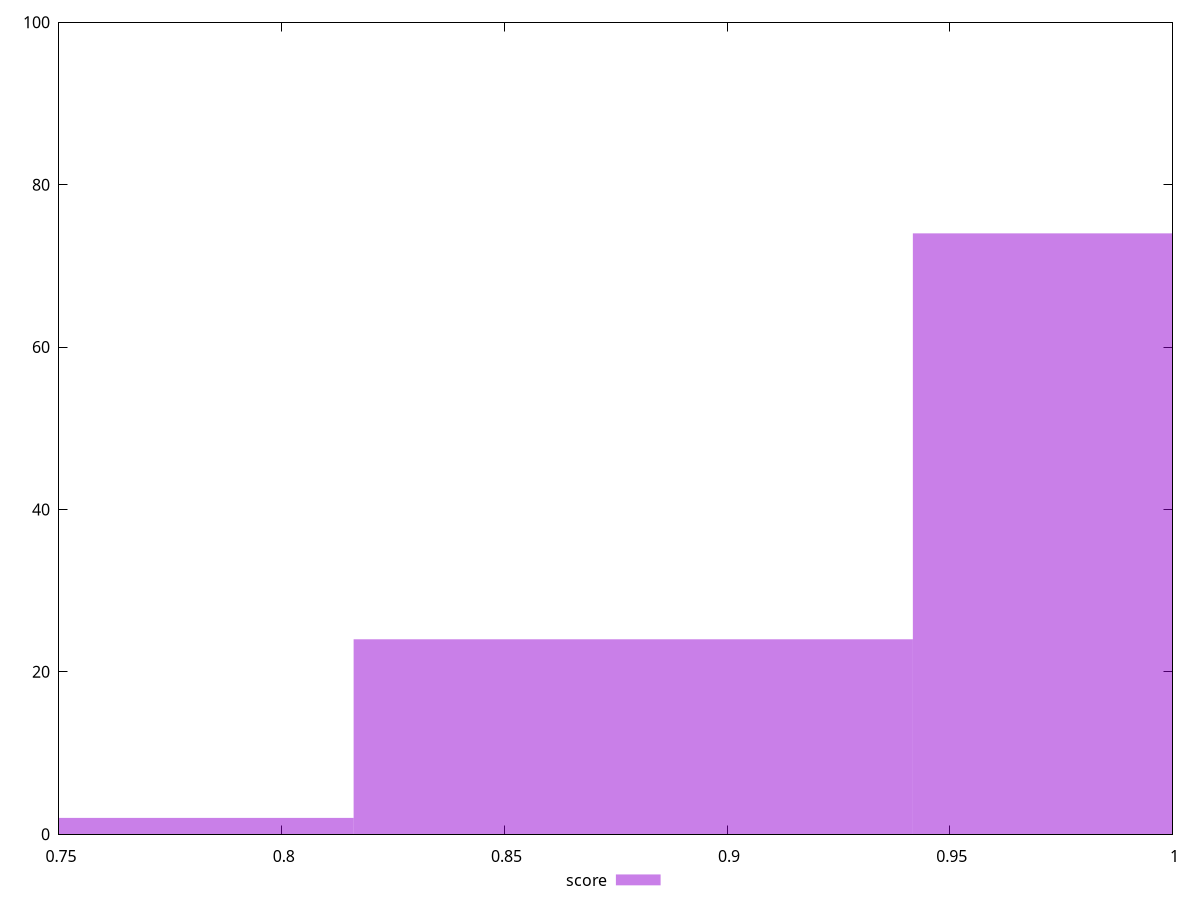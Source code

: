reset

$score <<EOF
1.004486614519616 74
0.8789257877046641 24
0.753364960889712 2
EOF

set key outside below
set boxwidth 0.125560826814952
set xrange [0.75:1]
set yrange [0:100]
set trange [0:100]
set style fill transparent solid 0.5 noborder
set terminal svg size 640, 490 enhanced background rgb 'white'
set output "reports/report_00028_2021-02-24T12-49-42.674Z/legacy-javascript/samples/astro/score/histogram.svg"

plot $score title "score" with boxes

reset
